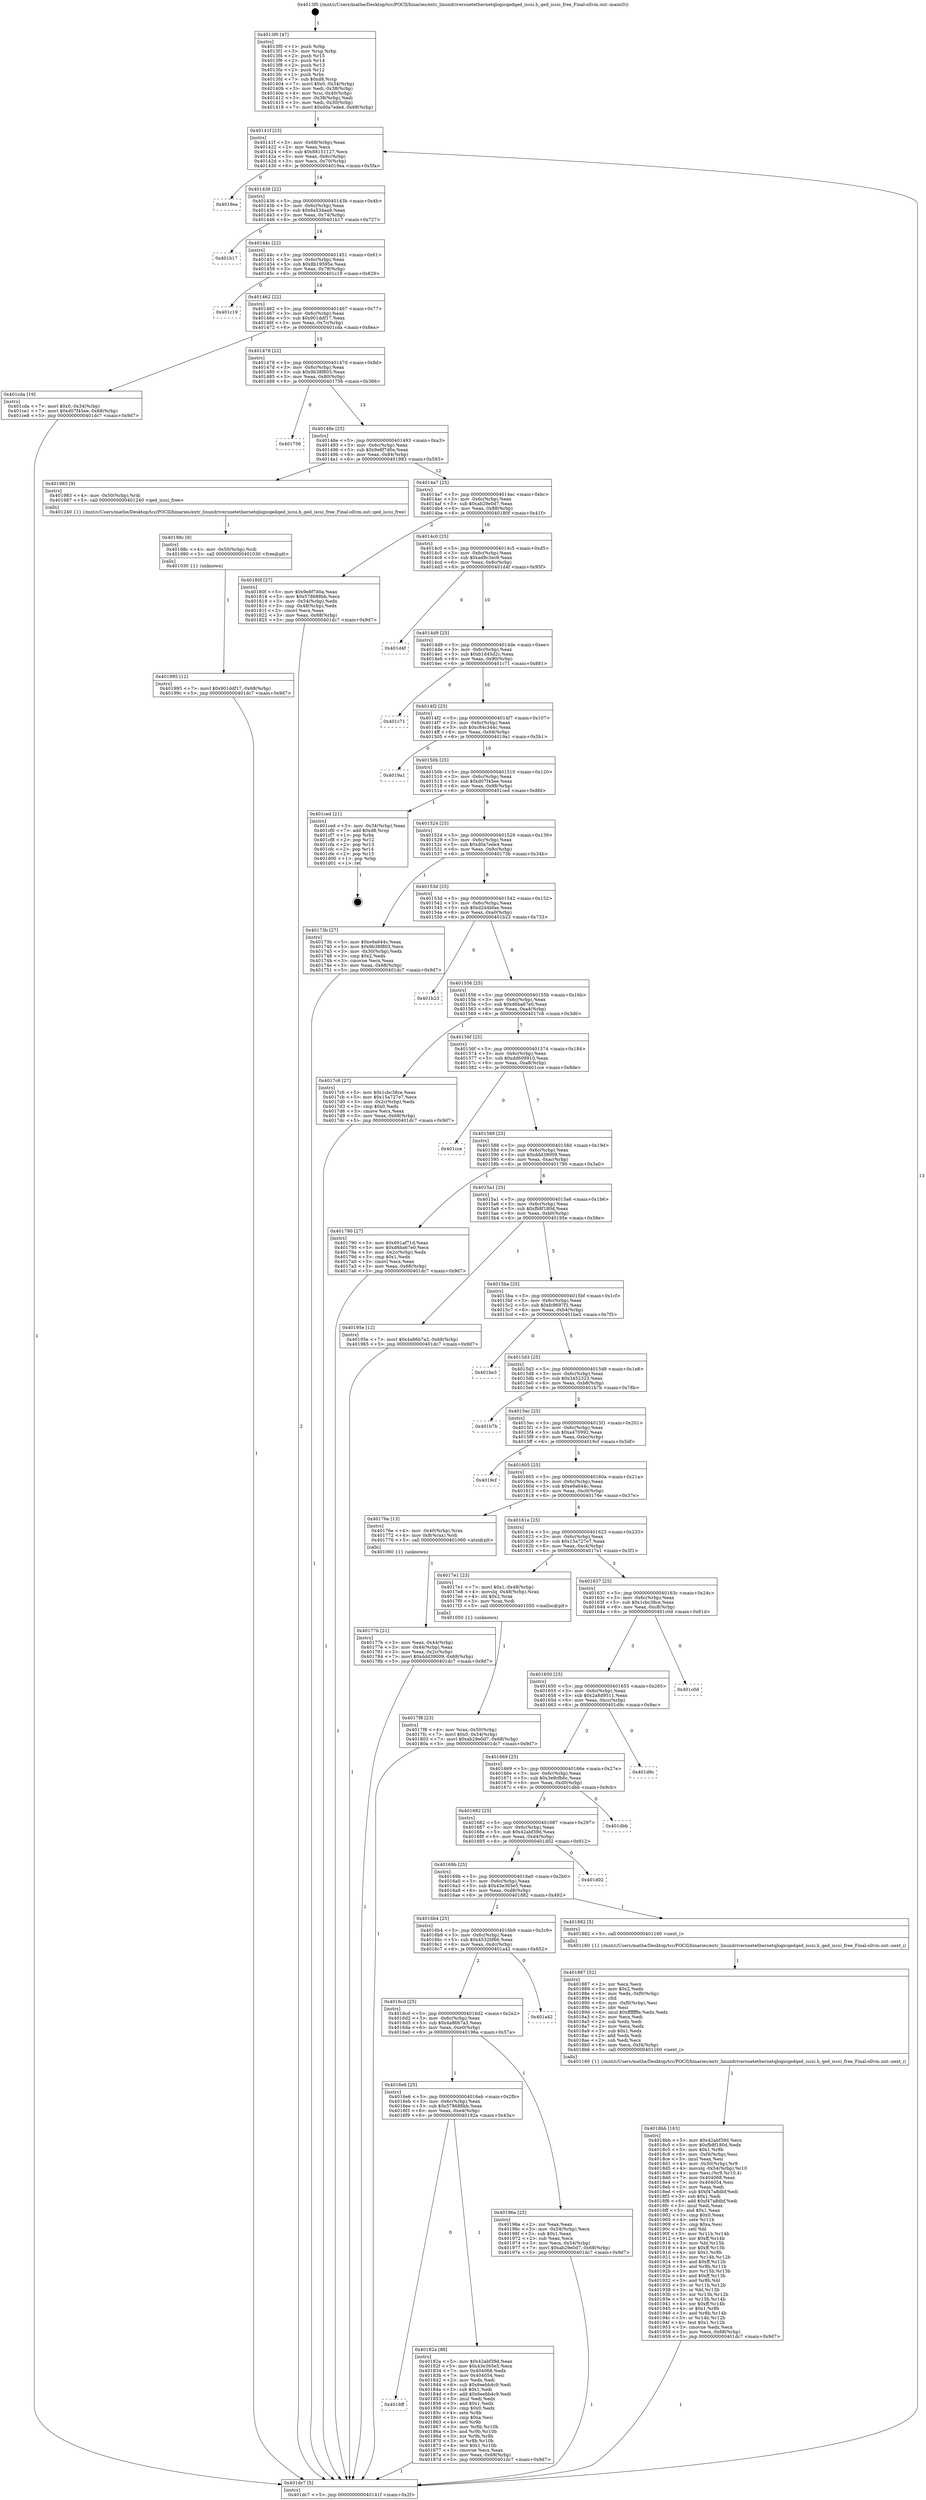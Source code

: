 digraph "0x4013f0" {
  label = "0x4013f0 (/mnt/c/Users/mathe/Desktop/tcc/POCII/binaries/extr_linuxdriversnetethernetqlogicqedqed_iscsi.h_qed_iscsi_free_Final-ollvm.out::main(0))"
  labelloc = "t"
  node[shape=record]

  Entry [label="",width=0.3,height=0.3,shape=circle,fillcolor=black,style=filled]
  "0x40141f" [label="{
     0x40141f [23]\l
     | [instrs]\l
     &nbsp;&nbsp;0x40141f \<+3\>: mov -0x68(%rbp),%eax\l
     &nbsp;&nbsp;0x401422 \<+2\>: mov %eax,%ecx\l
     &nbsp;&nbsp;0x401424 \<+6\>: sub $0x88151127,%ecx\l
     &nbsp;&nbsp;0x40142a \<+3\>: mov %eax,-0x6c(%rbp)\l
     &nbsp;&nbsp;0x40142d \<+3\>: mov %ecx,-0x70(%rbp)\l
     &nbsp;&nbsp;0x401430 \<+6\>: je 00000000004019ea \<main+0x5fa\>\l
  }"]
  "0x4019ea" [label="{
     0x4019ea\l
  }", style=dashed]
  "0x401436" [label="{
     0x401436 [22]\l
     | [instrs]\l
     &nbsp;&nbsp;0x401436 \<+5\>: jmp 000000000040143b \<main+0x4b\>\l
     &nbsp;&nbsp;0x40143b \<+3\>: mov -0x6c(%rbp),%eax\l
     &nbsp;&nbsp;0x40143e \<+5\>: sub $0x8a534aa9,%eax\l
     &nbsp;&nbsp;0x401443 \<+3\>: mov %eax,-0x74(%rbp)\l
     &nbsp;&nbsp;0x401446 \<+6\>: je 0000000000401b17 \<main+0x727\>\l
  }"]
  Exit [label="",width=0.3,height=0.3,shape=circle,fillcolor=black,style=filled,peripheries=2]
  "0x401b17" [label="{
     0x401b17\l
  }", style=dashed]
  "0x40144c" [label="{
     0x40144c [22]\l
     | [instrs]\l
     &nbsp;&nbsp;0x40144c \<+5\>: jmp 0000000000401451 \<main+0x61\>\l
     &nbsp;&nbsp;0x401451 \<+3\>: mov -0x6c(%rbp),%eax\l
     &nbsp;&nbsp;0x401454 \<+5\>: sub $0x8b19595e,%eax\l
     &nbsp;&nbsp;0x401459 \<+3\>: mov %eax,-0x78(%rbp)\l
     &nbsp;&nbsp;0x40145c \<+6\>: je 0000000000401c19 \<main+0x829\>\l
  }"]
  "0x401995" [label="{
     0x401995 [12]\l
     | [instrs]\l
     &nbsp;&nbsp;0x401995 \<+7\>: movl $0x901ddf17,-0x68(%rbp)\l
     &nbsp;&nbsp;0x40199c \<+5\>: jmp 0000000000401dc7 \<main+0x9d7\>\l
  }"]
  "0x401c19" [label="{
     0x401c19\l
  }", style=dashed]
  "0x401462" [label="{
     0x401462 [22]\l
     | [instrs]\l
     &nbsp;&nbsp;0x401462 \<+5\>: jmp 0000000000401467 \<main+0x77\>\l
     &nbsp;&nbsp;0x401467 \<+3\>: mov -0x6c(%rbp),%eax\l
     &nbsp;&nbsp;0x40146a \<+5\>: sub $0x901ddf17,%eax\l
     &nbsp;&nbsp;0x40146f \<+3\>: mov %eax,-0x7c(%rbp)\l
     &nbsp;&nbsp;0x401472 \<+6\>: je 0000000000401cda \<main+0x8ea\>\l
  }"]
  "0x40198c" [label="{
     0x40198c [9]\l
     | [instrs]\l
     &nbsp;&nbsp;0x40198c \<+4\>: mov -0x50(%rbp),%rdi\l
     &nbsp;&nbsp;0x401990 \<+5\>: call 0000000000401030 \<free@plt\>\l
     | [calls]\l
     &nbsp;&nbsp;0x401030 \{1\} (unknown)\l
  }"]
  "0x401cda" [label="{
     0x401cda [19]\l
     | [instrs]\l
     &nbsp;&nbsp;0x401cda \<+7\>: movl $0x0,-0x34(%rbp)\l
     &nbsp;&nbsp;0x401ce1 \<+7\>: movl $0xd07f45ee,-0x68(%rbp)\l
     &nbsp;&nbsp;0x401ce8 \<+5\>: jmp 0000000000401dc7 \<main+0x9d7\>\l
  }"]
  "0x401478" [label="{
     0x401478 [22]\l
     | [instrs]\l
     &nbsp;&nbsp;0x401478 \<+5\>: jmp 000000000040147d \<main+0x8d\>\l
     &nbsp;&nbsp;0x40147d \<+3\>: mov -0x6c(%rbp),%eax\l
     &nbsp;&nbsp;0x401480 \<+5\>: sub $0x9b38f803,%eax\l
     &nbsp;&nbsp;0x401485 \<+3\>: mov %eax,-0x80(%rbp)\l
     &nbsp;&nbsp;0x401488 \<+6\>: je 0000000000401756 \<main+0x366\>\l
  }"]
  "0x4018bb" [label="{
     0x4018bb [163]\l
     | [instrs]\l
     &nbsp;&nbsp;0x4018bb \<+5\>: mov $0x42abf39d,%ecx\l
     &nbsp;&nbsp;0x4018c0 \<+5\>: mov $0xfb8f180d,%edx\l
     &nbsp;&nbsp;0x4018c5 \<+3\>: mov $0x1,%r8b\l
     &nbsp;&nbsp;0x4018c8 \<+6\>: mov -0xf4(%rbp),%esi\l
     &nbsp;&nbsp;0x4018ce \<+3\>: imul %eax,%esi\l
     &nbsp;&nbsp;0x4018d1 \<+4\>: mov -0x50(%rbp),%r9\l
     &nbsp;&nbsp;0x4018d5 \<+4\>: movslq -0x54(%rbp),%r10\l
     &nbsp;&nbsp;0x4018d9 \<+4\>: mov %esi,(%r9,%r10,4)\l
     &nbsp;&nbsp;0x4018dd \<+7\>: mov 0x404068,%eax\l
     &nbsp;&nbsp;0x4018e4 \<+7\>: mov 0x404054,%esi\l
     &nbsp;&nbsp;0x4018eb \<+2\>: mov %eax,%edi\l
     &nbsp;&nbsp;0x4018ed \<+6\>: sub $0xf47a8dbf,%edi\l
     &nbsp;&nbsp;0x4018f3 \<+3\>: sub $0x1,%edi\l
     &nbsp;&nbsp;0x4018f6 \<+6\>: add $0xf47a8dbf,%edi\l
     &nbsp;&nbsp;0x4018fc \<+3\>: imul %edi,%eax\l
     &nbsp;&nbsp;0x4018ff \<+3\>: and $0x1,%eax\l
     &nbsp;&nbsp;0x401902 \<+3\>: cmp $0x0,%eax\l
     &nbsp;&nbsp;0x401905 \<+4\>: sete %r11b\l
     &nbsp;&nbsp;0x401909 \<+3\>: cmp $0xa,%esi\l
     &nbsp;&nbsp;0x40190c \<+3\>: setl %bl\l
     &nbsp;&nbsp;0x40190f \<+3\>: mov %r11b,%r14b\l
     &nbsp;&nbsp;0x401912 \<+4\>: xor $0xff,%r14b\l
     &nbsp;&nbsp;0x401916 \<+3\>: mov %bl,%r15b\l
     &nbsp;&nbsp;0x401919 \<+4\>: xor $0xff,%r15b\l
     &nbsp;&nbsp;0x40191d \<+4\>: xor $0x1,%r8b\l
     &nbsp;&nbsp;0x401921 \<+3\>: mov %r14b,%r12b\l
     &nbsp;&nbsp;0x401924 \<+4\>: and $0xff,%r12b\l
     &nbsp;&nbsp;0x401928 \<+3\>: and %r8b,%r11b\l
     &nbsp;&nbsp;0x40192b \<+3\>: mov %r15b,%r13b\l
     &nbsp;&nbsp;0x40192e \<+4\>: and $0xff,%r13b\l
     &nbsp;&nbsp;0x401932 \<+3\>: and %r8b,%bl\l
     &nbsp;&nbsp;0x401935 \<+3\>: or %r11b,%r12b\l
     &nbsp;&nbsp;0x401938 \<+3\>: or %bl,%r13b\l
     &nbsp;&nbsp;0x40193b \<+3\>: xor %r13b,%r12b\l
     &nbsp;&nbsp;0x40193e \<+3\>: or %r15b,%r14b\l
     &nbsp;&nbsp;0x401941 \<+4\>: xor $0xff,%r14b\l
     &nbsp;&nbsp;0x401945 \<+4\>: or $0x1,%r8b\l
     &nbsp;&nbsp;0x401949 \<+3\>: and %r8b,%r14b\l
     &nbsp;&nbsp;0x40194c \<+3\>: or %r14b,%r12b\l
     &nbsp;&nbsp;0x40194f \<+4\>: test $0x1,%r12b\l
     &nbsp;&nbsp;0x401953 \<+3\>: cmovne %edx,%ecx\l
     &nbsp;&nbsp;0x401956 \<+3\>: mov %ecx,-0x68(%rbp)\l
     &nbsp;&nbsp;0x401959 \<+5\>: jmp 0000000000401dc7 \<main+0x9d7\>\l
  }"]
  "0x401756" [label="{
     0x401756\l
  }", style=dashed]
  "0x40148e" [label="{
     0x40148e [25]\l
     | [instrs]\l
     &nbsp;&nbsp;0x40148e \<+5\>: jmp 0000000000401493 \<main+0xa3\>\l
     &nbsp;&nbsp;0x401493 \<+3\>: mov -0x6c(%rbp),%eax\l
     &nbsp;&nbsp;0x401496 \<+5\>: sub $0x9e8f7d0a,%eax\l
     &nbsp;&nbsp;0x40149b \<+6\>: mov %eax,-0x84(%rbp)\l
     &nbsp;&nbsp;0x4014a1 \<+6\>: je 0000000000401983 \<main+0x593\>\l
  }"]
  "0x401887" [label="{
     0x401887 [52]\l
     | [instrs]\l
     &nbsp;&nbsp;0x401887 \<+2\>: xor %ecx,%ecx\l
     &nbsp;&nbsp;0x401889 \<+5\>: mov $0x2,%edx\l
     &nbsp;&nbsp;0x40188e \<+6\>: mov %edx,-0xf0(%rbp)\l
     &nbsp;&nbsp;0x401894 \<+1\>: cltd\l
     &nbsp;&nbsp;0x401895 \<+6\>: mov -0xf0(%rbp),%esi\l
     &nbsp;&nbsp;0x40189b \<+2\>: idiv %esi\l
     &nbsp;&nbsp;0x40189d \<+6\>: imul $0xfffffffe,%edx,%edx\l
     &nbsp;&nbsp;0x4018a3 \<+2\>: mov %ecx,%edi\l
     &nbsp;&nbsp;0x4018a5 \<+2\>: sub %edx,%edi\l
     &nbsp;&nbsp;0x4018a7 \<+2\>: mov %ecx,%edx\l
     &nbsp;&nbsp;0x4018a9 \<+3\>: sub $0x1,%edx\l
     &nbsp;&nbsp;0x4018ac \<+2\>: add %edx,%edi\l
     &nbsp;&nbsp;0x4018ae \<+2\>: sub %edi,%ecx\l
     &nbsp;&nbsp;0x4018b0 \<+6\>: mov %ecx,-0xf4(%rbp)\l
     &nbsp;&nbsp;0x4018b6 \<+5\>: call 0000000000401160 \<next_i\>\l
     | [calls]\l
     &nbsp;&nbsp;0x401160 \{1\} (/mnt/c/Users/mathe/Desktop/tcc/POCII/binaries/extr_linuxdriversnetethernetqlogicqedqed_iscsi.h_qed_iscsi_free_Final-ollvm.out::next_i)\l
  }"]
  "0x401983" [label="{
     0x401983 [9]\l
     | [instrs]\l
     &nbsp;&nbsp;0x401983 \<+4\>: mov -0x50(%rbp),%rdi\l
     &nbsp;&nbsp;0x401987 \<+5\>: call 0000000000401240 \<qed_iscsi_free\>\l
     | [calls]\l
     &nbsp;&nbsp;0x401240 \{1\} (/mnt/c/Users/mathe/Desktop/tcc/POCII/binaries/extr_linuxdriversnetethernetqlogicqedqed_iscsi.h_qed_iscsi_free_Final-ollvm.out::qed_iscsi_free)\l
  }"]
  "0x4014a7" [label="{
     0x4014a7 [25]\l
     | [instrs]\l
     &nbsp;&nbsp;0x4014a7 \<+5\>: jmp 00000000004014ac \<main+0xbc\>\l
     &nbsp;&nbsp;0x4014ac \<+3\>: mov -0x6c(%rbp),%eax\l
     &nbsp;&nbsp;0x4014af \<+5\>: sub $0xab29e0d7,%eax\l
     &nbsp;&nbsp;0x4014b4 \<+6\>: mov %eax,-0x88(%rbp)\l
     &nbsp;&nbsp;0x4014ba \<+6\>: je 000000000040180f \<main+0x41f\>\l
  }"]
  "0x4016ff" [label="{
     0x4016ff\l
  }", style=dashed]
  "0x40180f" [label="{
     0x40180f [27]\l
     | [instrs]\l
     &nbsp;&nbsp;0x40180f \<+5\>: mov $0x9e8f7d0a,%eax\l
     &nbsp;&nbsp;0x401814 \<+5\>: mov $0x578688bb,%ecx\l
     &nbsp;&nbsp;0x401819 \<+3\>: mov -0x54(%rbp),%edx\l
     &nbsp;&nbsp;0x40181c \<+3\>: cmp -0x48(%rbp),%edx\l
     &nbsp;&nbsp;0x40181f \<+3\>: cmovl %ecx,%eax\l
     &nbsp;&nbsp;0x401822 \<+3\>: mov %eax,-0x68(%rbp)\l
     &nbsp;&nbsp;0x401825 \<+5\>: jmp 0000000000401dc7 \<main+0x9d7\>\l
  }"]
  "0x4014c0" [label="{
     0x4014c0 [25]\l
     | [instrs]\l
     &nbsp;&nbsp;0x4014c0 \<+5\>: jmp 00000000004014c5 \<main+0xd5\>\l
     &nbsp;&nbsp;0x4014c5 \<+3\>: mov -0x6c(%rbp),%eax\l
     &nbsp;&nbsp;0x4014c8 \<+5\>: sub $0xad9c3ec9,%eax\l
     &nbsp;&nbsp;0x4014cd \<+6\>: mov %eax,-0x8c(%rbp)\l
     &nbsp;&nbsp;0x4014d3 \<+6\>: je 0000000000401d4f \<main+0x95f\>\l
  }"]
  "0x40182a" [label="{
     0x40182a [88]\l
     | [instrs]\l
     &nbsp;&nbsp;0x40182a \<+5\>: mov $0x42abf39d,%eax\l
     &nbsp;&nbsp;0x40182f \<+5\>: mov $0x43e365e5,%ecx\l
     &nbsp;&nbsp;0x401834 \<+7\>: mov 0x404068,%edx\l
     &nbsp;&nbsp;0x40183b \<+7\>: mov 0x404054,%esi\l
     &nbsp;&nbsp;0x401842 \<+2\>: mov %edx,%edi\l
     &nbsp;&nbsp;0x401844 \<+6\>: sub $0x6eebb4c9,%edi\l
     &nbsp;&nbsp;0x40184a \<+3\>: sub $0x1,%edi\l
     &nbsp;&nbsp;0x40184d \<+6\>: add $0x6eebb4c9,%edi\l
     &nbsp;&nbsp;0x401853 \<+3\>: imul %edi,%edx\l
     &nbsp;&nbsp;0x401856 \<+3\>: and $0x1,%edx\l
     &nbsp;&nbsp;0x401859 \<+3\>: cmp $0x0,%edx\l
     &nbsp;&nbsp;0x40185c \<+4\>: sete %r8b\l
     &nbsp;&nbsp;0x401860 \<+3\>: cmp $0xa,%esi\l
     &nbsp;&nbsp;0x401863 \<+4\>: setl %r9b\l
     &nbsp;&nbsp;0x401867 \<+3\>: mov %r8b,%r10b\l
     &nbsp;&nbsp;0x40186a \<+3\>: and %r9b,%r10b\l
     &nbsp;&nbsp;0x40186d \<+3\>: xor %r9b,%r8b\l
     &nbsp;&nbsp;0x401870 \<+3\>: or %r8b,%r10b\l
     &nbsp;&nbsp;0x401873 \<+4\>: test $0x1,%r10b\l
     &nbsp;&nbsp;0x401877 \<+3\>: cmovne %ecx,%eax\l
     &nbsp;&nbsp;0x40187a \<+3\>: mov %eax,-0x68(%rbp)\l
     &nbsp;&nbsp;0x40187d \<+5\>: jmp 0000000000401dc7 \<main+0x9d7\>\l
  }"]
  "0x401d4f" [label="{
     0x401d4f\l
  }", style=dashed]
  "0x4014d9" [label="{
     0x4014d9 [25]\l
     | [instrs]\l
     &nbsp;&nbsp;0x4014d9 \<+5\>: jmp 00000000004014de \<main+0xee\>\l
     &nbsp;&nbsp;0x4014de \<+3\>: mov -0x6c(%rbp),%eax\l
     &nbsp;&nbsp;0x4014e1 \<+5\>: sub $0xb1d45d2c,%eax\l
     &nbsp;&nbsp;0x4014e6 \<+6\>: mov %eax,-0x90(%rbp)\l
     &nbsp;&nbsp;0x4014ec \<+6\>: je 0000000000401c71 \<main+0x881\>\l
  }"]
  "0x4016e6" [label="{
     0x4016e6 [25]\l
     | [instrs]\l
     &nbsp;&nbsp;0x4016e6 \<+5\>: jmp 00000000004016eb \<main+0x2fb\>\l
     &nbsp;&nbsp;0x4016eb \<+3\>: mov -0x6c(%rbp),%eax\l
     &nbsp;&nbsp;0x4016ee \<+5\>: sub $0x578688bb,%eax\l
     &nbsp;&nbsp;0x4016f3 \<+6\>: mov %eax,-0xe4(%rbp)\l
     &nbsp;&nbsp;0x4016f9 \<+6\>: je 000000000040182a \<main+0x43a\>\l
  }"]
  "0x401c71" [label="{
     0x401c71\l
  }", style=dashed]
  "0x4014f2" [label="{
     0x4014f2 [25]\l
     | [instrs]\l
     &nbsp;&nbsp;0x4014f2 \<+5\>: jmp 00000000004014f7 \<main+0x107\>\l
     &nbsp;&nbsp;0x4014f7 \<+3\>: mov -0x6c(%rbp),%eax\l
     &nbsp;&nbsp;0x4014fa \<+5\>: sub $0xc84c344c,%eax\l
     &nbsp;&nbsp;0x4014ff \<+6\>: mov %eax,-0x94(%rbp)\l
     &nbsp;&nbsp;0x401505 \<+6\>: je 00000000004019a1 \<main+0x5b1\>\l
  }"]
  "0x40196a" [label="{
     0x40196a [25]\l
     | [instrs]\l
     &nbsp;&nbsp;0x40196a \<+2\>: xor %eax,%eax\l
     &nbsp;&nbsp;0x40196c \<+3\>: mov -0x54(%rbp),%ecx\l
     &nbsp;&nbsp;0x40196f \<+3\>: sub $0x1,%eax\l
     &nbsp;&nbsp;0x401972 \<+2\>: sub %eax,%ecx\l
     &nbsp;&nbsp;0x401974 \<+3\>: mov %ecx,-0x54(%rbp)\l
     &nbsp;&nbsp;0x401977 \<+7\>: movl $0xab29e0d7,-0x68(%rbp)\l
     &nbsp;&nbsp;0x40197e \<+5\>: jmp 0000000000401dc7 \<main+0x9d7\>\l
  }"]
  "0x4019a1" [label="{
     0x4019a1\l
  }", style=dashed]
  "0x40150b" [label="{
     0x40150b [25]\l
     | [instrs]\l
     &nbsp;&nbsp;0x40150b \<+5\>: jmp 0000000000401510 \<main+0x120\>\l
     &nbsp;&nbsp;0x401510 \<+3\>: mov -0x6c(%rbp),%eax\l
     &nbsp;&nbsp;0x401513 \<+5\>: sub $0xd07f45ee,%eax\l
     &nbsp;&nbsp;0x401518 \<+6\>: mov %eax,-0x98(%rbp)\l
     &nbsp;&nbsp;0x40151e \<+6\>: je 0000000000401ced \<main+0x8fd\>\l
  }"]
  "0x4016cd" [label="{
     0x4016cd [25]\l
     | [instrs]\l
     &nbsp;&nbsp;0x4016cd \<+5\>: jmp 00000000004016d2 \<main+0x2e2\>\l
     &nbsp;&nbsp;0x4016d2 \<+3\>: mov -0x6c(%rbp),%eax\l
     &nbsp;&nbsp;0x4016d5 \<+5\>: sub $0x4a86b7a3,%eax\l
     &nbsp;&nbsp;0x4016da \<+6\>: mov %eax,-0xe0(%rbp)\l
     &nbsp;&nbsp;0x4016e0 \<+6\>: je 000000000040196a \<main+0x57a\>\l
  }"]
  "0x401ced" [label="{
     0x401ced [21]\l
     | [instrs]\l
     &nbsp;&nbsp;0x401ced \<+3\>: mov -0x34(%rbp),%eax\l
     &nbsp;&nbsp;0x401cf0 \<+7\>: add $0xd8,%rsp\l
     &nbsp;&nbsp;0x401cf7 \<+1\>: pop %rbx\l
     &nbsp;&nbsp;0x401cf8 \<+2\>: pop %r12\l
     &nbsp;&nbsp;0x401cfa \<+2\>: pop %r13\l
     &nbsp;&nbsp;0x401cfc \<+2\>: pop %r14\l
     &nbsp;&nbsp;0x401cfe \<+2\>: pop %r15\l
     &nbsp;&nbsp;0x401d00 \<+1\>: pop %rbp\l
     &nbsp;&nbsp;0x401d01 \<+1\>: ret\l
  }"]
  "0x401524" [label="{
     0x401524 [25]\l
     | [instrs]\l
     &nbsp;&nbsp;0x401524 \<+5\>: jmp 0000000000401529 \<main+0x139\>\l
     &nbsp;&nbsp;0x401529 \<+3\>: mov -0x6c(%rbp),%eax\l
     &nbsp;&nbsp;0x40152c \<+5\>: sub $0xd0a7ede4,%eax\l
     &nbsp;&nbsp;0x401531 \<+6\>: mov %eax,-0x9c(%rbp)\l
     &nbsp;&nbsp;0x401537 \<+6\>: je 000000000040173b \<main+0x34b\>\l
  }"]
  "0x401a42" [label="{
     0x401a42\l
  }", style=dashed]
  "0x40173b" [label="{
     0x40173b [27]\l
     | [instrs]\l
     &nbsp;&nbsp;0x40173b \<+5\>: mov $0xe9a644c,%eax\l
     &nbsp;&nbsp;0x401740 \<+5\>: mov $0x9b38f803,%ecx\l
     &nbsp;&nbsp;0x401745 \<+3\>: mov -0x30(%rbp),%edx\l
     &nbsp;&nbsp;0x401748 \<+3\>: cmp $0x2,%edx\l
     &nbsp;&nbsp;0x40174b \<+3\>: cmovne %ecx,%eax\l
     &nbsp;&nbsp;0x40174e \<+3\>: mov %eax,-0x68(%rbp)\l
     &nbsp;&nbsp;0x401751 \<+5\>: jmp 0000000000401dc7 \<main+0x9d7\>\l
  }"]
  "0x40153d" [label="{
     0x40153d [25]\l
     | [instrs]\l
     &nbsp;&nbsp;0x40153d \<+5\>: jmp 0000000000401542 \<main+0x152\>\l
     &nbsp;&nbsp;0x401542 \<+3\>: mov -0x6c(%rbp),%eax\l
     &nbsp;&nbsp;0x401545 \<+5\>: sub $0xd2d4bfae,%eax\l
     &nbsp;&nbsp;0x40154a \<+6\>: mov %eax,-0xa0(%rbp)\l
     &nbsp;&nbsp;0x401550 \<+6\>: je 0000000000401b23 \<main+0x733\>\l
  }"]
  "0x401dc7" [label="{
     0x401dc7 [5]\l
     | [instrs]\l
     &nbsp;&nbsp;0x401dc7 \<+5\>: jmp 000000000040141f \<main+0x2f\>\l
  }"]
  "0x4013f0" [label="{
     0x4013f0 [47]\l
     | [instrs]\l
     &nbsp;&nbsp;0x4013f0 \<+1\>: push %rbp\l
     &nbsp;&nbsp;0x4013f1 \<+3\>: mov %rsp,%rbp\l
     &nbsp;&nbsp;0x4013f4 \<+2\>: push %r15\l
     &nbsp;&nbsp;0x4013f6 \<+2\>: push %r14\l
     &nbsp;&nbsp;0x4013f8 \<+2\>: push %r13\l
     &nbsp;&nbsp;0x4013fa \<+2\>: push %r12\l
     &nbsp;&nbsp;0x4013fc \<+1\>: push %rbx\l
     &nbsp;&nbsp;0x4013fd \<+7\>: sub $0xd8,%rsp\l
     &nbsp;&nbsp;0x401404 \<+7\>: movl $0x0,-0x34(%rbp)\l
     &nbsp;&nbsp;0x40140b \<+3\>: mov %edi,-0x38(%rbp)\l
     &nbsp;&nbsp;0x40140e \<+4\>: mov %rsi,-0x40(%rbp)\l
     &nbsp;&nbsp;0x401412 \<+3\>: mov -0x38(%rbp),%edi\l
     &nbsp;&nbsp;0x401415 \<+3\>: mov %edi,-0x30(%rbp)\l
     &nbsp;&nbsp;0x401418 \<+7\>: movl $0xd0a7ede4,-0x68(%rbp)\l
  }"]
  "0x4016b4" [label="{
     0x4016b4 [25]\l
     | [instrs]\l
     &nbsp;&nbsp;0x4016b4 \<+5\>: jmp 00000000004016b9 \<main+0x2c9\>\l
     &nbsp;&nbsp;0x4016b9 \<+3\>: mov -0x6c(%rbp),%eax\l
     &nbsp;&nbsp;0x4016bc \<+5\>: sub $0x4532bf66,%eax\l
     &nbsp;&nbsp;0x4016c1 \<+6\>: mov %eax,-0xdc(%rbp)\l
     &nbsp;&nbsp;0x4016c7 \<+6\>: je 0000000000401a42 \<main+0x652\>\l
  }"]
  "0x401b23" [label="{
     0x401b23\l
  }", style=dashed]
  "0x401556" [label="{
     0x401556 [25]\l
     | [instrs]\l
     &nbsp;&nbsp;0x401556 \<+5\>: jmp 000000000040155b \<main+0x16b\>\l
     &nbsp;&nbsp;0x40155b \<+3\>: mov -0x6c(%rbp),%eax\l
     &nbsp;&nbsp;0x40155e \<+5\>: sub $0xd6ba67e0,%eax\l
     &nbsp;&nbsp;0x401563 \<+6\>: mov %eax,-0xa4(%rbp)\l
     &nbsp;&nbsp;0x401569 \<+6\>: je 00000000004017c6 \<main+0x3d6\>\l
  }"]
  "0x401882" [label="{
     0x401882 [5]\l
     | [instrs]\l
     &nbsp;&nbsp;0x401882 \<+5\>: call 0000000000401160 \<next_i\>\l
     | [calls]\l
     &nbsp;&nbsp;0x401160 \{1\} (/mnt/c/Users/mathe/Desktop/tcc/POCII/binaries/extr_linuxdriversnetethernetqlogicqedqed_iscsi.h_qed_iscsi_free_Final-ollvm.out::next_i)\l
  }"]
  "0x4017c6" [label="{
     0x4017c6 [27]\l
     | [instrs]\l
     &nbsp;&nbsp;0x4017c6 \<+5\>: mov $0x1cbc38ce,%eax\l
     &nbsp;&nbsp;0x4017cb \<+5\>: mov $0x15a727e7,%ecx\l
     &nbsp;&nbsp;0x4017d0 \<+3\>: mov -0x2c(%rbp),%edx\l
     &nbsp;&nbsp;0x4017d3 \<+3\>: cmp $0x0,%edx\l
     &nbsp;&nbsp;0x4017d6 \<+3\>: cmove %ecx,%eax\l
     &nbsp;&nbsp;0x4017d9 \<+3\>: mov %eax,-0x68(%rbp)\l
     &nbsp;&nbsp;0x4017dc \<+5\>: jmp 0000000000401dc7 \<main+0x9d7\>\l
  }"]
  "0x40156f" [label="{
     0x40156f [25]\l
     | [instrs]\l
     &nbsp;&nbsp;0x40156f \<+5\>: jmp 0000000000401574 \<main+0x184\>\l
     &nbsp;&nbsp;0x401574 \<+3\>: mov -0x6c(%rbp),%eax\l
     &nbsp;&nbsp;0x401577 \<+5\>: sub $0xdd609910,%eax\l
     &nbsp;&nbsp;0x40157c \<+6\>: mov %eax,-0xa8(%rbp)\l
     &nbsp;&nbsp;0x401582 \<+6\>: je 0000000000401cce \<main+0x8de\>\l
  }"]
  "0x40169b" [label="{
     0x40169b [25]\l
     | [instrs]\l
     &nbsp;&nbsp;0x40169b \<+5\>: jmp 00000000004016a0 \<main+0x2b0\>\l
     &nbsp;&nbsp;0x4016a0 \<+3\>: mov -0x6c(%rbp),%eax\l
     &nbsp;&nbsp;0x4016a3 \<+5\>: sub $0x43e365e5,%eax\l
     &nbsp;&nbsp;0x4016a8 \<+6\>: mov %eax,-0xd8(%rbp)\l
     &nbsp;&nbsp;0x4016ae \<+6\>: je 0000000000401882 \<main+0x492\>\l
  }"]
  "0x401cce" [label="{
     0x401cce\l
  }", style=dashed]
  "0x401588" [label="{
     0x401588 [25]\l
     | [instrs]\l
     &nbsp;&nbsp;0x401588 \<+5\>: jmp 000000000040158d \<main+0x19d\>\l
     &nbsp;&nbsp;0x40158d \<+3\>: mov -0x6c(%rbp),%eax\l
     &nbsp;&nbsp;0x401590 \<+5\>: sub $0xddd39009,%eax\l
     &nbsp;&nbsp;0x401595 \<+6\>: mov %eax,-0xac(%rbp)\l
     &nbsp;&nbsp;0x40159b \<+6\>: je 0000000000401790 \<main+0x3a0\>\l
  }"]
  "0x401d02" [label="{
     0x401d02\l
  }", style=dashed]
  "0x401790" [label="{
     0x401790 [27]\l
     | [instrs]\l
     &nbsp;&nbsp;0x401790 \<+5\>: mov $0x691af71d,%eax\l
     &nbsp;&nbsp;0x401795 \<+5\>: mov $0xd6ba67e0,%ecx\l
     &nbsp;&nbsp;0x40179a \<+3\>: mov -0x2c(%rbp),%edx\l
     &nbsp;&nbsp;0x40179d \<+3\>: cmp $0x1,%edx\l
     &nbsp;&nbsp;0x4017a0 \<+3\>: cmovl %ecx,%eax\l
     &nbsp;&nbsp;0x4017a3 \<+3\>: mov %eax,-0x68(%rbp)\l
     &nbsp;&nbsp;0x4017a6 \<+5\>: jmp 0000000000401dc7 \<main+0x9d7\>\l
  }"]
  "0x4015a1" [label="{
     0x4015a1 [25]\l
     | [instrs]\l
     &nbsp;&nbsp;0x4015a1 \<+5\>: jmp 00000000004015a6 \<main+0x1b6\>\l
     &nbsp;&nbsp;0x4015a6 \<+3\>: mov -0x6c(%rbp),%eax\l
     &nbsp;&nbsp;0x4015a9 \<+5\>: sub $0xfb8f180d,%eax\l
     &nbsp;&nbsp;0x4015ae \<+6\>: mov %eax,-0xb0(%rbp)\l
     &nbsp;&nbsp;0x4015b4 \<+6\>: je 000000000040195e \<main+0x56e\>\l
  }"]
  "0x401682" [label="{
     0x401682 [25]\l
     | [instrs]\l
     &nbsp;&nbsp;0x401682 \<+5\>: jmp 0000000000401687 \<main+0x297\>\l
     &nbsp;&nbsp;0x401687 \<+3\>: mov -0x6c(%rbp),%eax\l
     &nbsp;&nbsp;0x40168a \<+5\>: sub $0x42abf39d,%eax\l
     &nbsp;&nbsp;0x40168f \<+6\>: mov %eax,-0xd4(%rbp)\l
     &nbsp;&nbsp;0x401695 \<+6\>: je 0000000000401d02 \<main+0x912\>\l
  }"]
  "0x40195e" [label="{
     0x40195e [12]\l
     | [instrs]\l
     &nbsp;&nbsp;0x40195e \<+7\>: movl $0x4a86b7a3,-0x68(%rbp)\l
     &nbsp;&nbsp;0x401965 \<+5\>: jmp 0000000000401dc7 \<main+0x9d7\>\l
  }"]
  "0x4015ba" [label="{
     0x4015ba [25]\l
     | [instrs]\l
     &nbsp;&nbsp;0x4015ba \<+5\>: jmp 00000000004015bf \<main+0x1cf\>\l
     &nbsp;&nbsp;0x4015bf \<+3\>: mov -0x6c(%rbp),%eax\l
     &nbsp;&nbsp;0x4015c2 \<+5\>: sub $0xfc9697f3,%eax\l
     &nbsp;&nbsp;0x4015c7 \<+6\>: mov %eax,-0xb4(%rbp)\l
     &nbsp;&nbsp;0x4015cd \<+6\>: je 0000000000401be3 \<main+0x7f3\>\l
  }"]
  "0x401dbb" [label="{
     0x401dbb\l
  }", style=dashed]
  "0x401be3" [label="{
     0x401be3\l
  }", style=dashed]
  "0x4015d3" [label="{
     0x4015d3 [25]\l
     | [instrs]\l
     &nbsp;&nbsp;0x4015d3 \<+5\>: jmp 00000000004015d8 \<main+0x1e8\>\l
     &nbsp;&nbsp;0x4015d8 \<+3\>: mov -0x6c(%rbp),%eax\l
     &nbsp;&nbsp;0x4015db \<+5\>: sub $0x3452323,%eax\l
     &nbsp;&nbsp;0x4015e0 \<+6\>: mov %eax,-0xb8(%rbp)\l
     &nbsp;&nbsp;0x4015e6 \<+6\>: je 0000000000401b7b \<main+0x78b\>\l
  }"]
  "0x401669" [label="{
     0x401669 [25]\l
     | [instrs]\l
     &nbsp;&nbsp;0x401669 \<+5\>: jmp 000000000040166e \<main+0x27e\>\l
     &nbsp;&nbsp;0x40166e \<+3\>: mov -0x6c(%rbp),%eax\l
     &nbsp;&nbsp;0x401671 \<+5\>: sub $0x3e9cfb6c,%eax\l
     &nbsp;&nbsp;0x401676 \<+6\>: mov %eax,-0xd0(%rbp)\l
     &nbsp;&nbsp;0x40167c \<+6\>: je 0000000000401dbb \<main+0x9cb\>\l
  }"]
  "0x401b7b" [label="{
     0x401b7b\l
  }", style=dashed]
  "0x4015ec" [label="{
     0x4015ec [25]\l
     | [instrs]\l
     &nbsp;&nbsp;0x4015ec \<+5\>: jmp 00000000004015f1 \<main+0x201\>\l
     &nbsp;&nbsp;0x4015f1 \<+3\>: mov -0x6c(%rbp),%eax\l
     &nbsp;&nbsp;0x4015f4 \<+5\>: sub $0xa470992,%eax\l
     &nbsp;&nbsp;0x4015f9 \<+6\>: mov %eax,-0xbc(%rbp)\l
     &nbsp;&nbsp;0x4015ff \<+6\>: je 00000000004019cf \<main+0x5df\>\l
  }"]
  "0x401d9c" [label="{
     0x401d9c\l
  }", style=dashed]
  "0x4019cf" [label="{
     0x4019cf\l
  }", style=dashed]
  "0x401605" [label="{
     0x401605 [25]\l
     | [instrs]\l
     &nbsp;&nbsp;0x401605 \<+5\>: jmp 000000000040160a \<main+0x21a\>\l
     &nbsp;&nbsp;0x40160a \<+3\>: mov -0x6c(%rbp),%eax\l
     &nbsp;&nbsp;0x40160d \<+5\>: sub $0xe9a644c,%eax\l
     &nbsp;&nbsp;0x401612 \<+6\>: mov %eax,-0xc0(%rbp)\l
     &nbsp;&nbsp;0x401618 \<+6\>: je 000000000040176e \<main+0x37e\>\l
  }"]
  "0x401650" [label="{
     0x401650 [25]\l
     | [instrs]\l
     &nbsp;&nbsp;0x401650 \<+5\>: jmp 0000000000401655 \<main+0x265\>\l
     &nbsp;&nbsp;0x401655 \<+3\>: mov -0x6c(%rbp),%eax\l
     &nbsp;&nbsp;0x401658 \<+5\>: sub $0x2a8d9511,%eax\l
     &nbsp;&nbsp;0x40165d \<+6\>: mov %eax,-0xcc(%rbp)\l
     &nbsp;&nbsp;0x401663 \<+6\>: je 0000000000401d9c \<main+0x9ac\>\l
  }"]
  "0x40176e" [label="{
     0x40176e [13]\l
     | [instrs]\l
     &nbsp;&nbsp;0x40176e \<+4\>: mov -0x40(%rbp),%rax\l
     &nbsp;&nbsp;0x401772 \<+4\>: mov 0x8(%rax),%rdi\l
     &nbsp;&nbsp;0x401776 \<+5\>: call 0000000000401060 \<atoi@plt\>\l
     | [calls]\l
     &nbsp;&nbsp;0x401060 \{1\} (unknown)\l
  }"]
  "0x40161e" [label="{
     0x40161e [25]\l
     | [instrs]\l
     &nbsp;&nbsp;0x40161e \<+5\>: jmp 0000000000401623 \<main+0x233\>\l
     &nbsp;&nbsp;0x401623 \<+3\>: mov -0x6c(%rbp),%eax\l
     &nbsp;&nbsp;0x401626 \<+5\>: sub $0x15a727e7,%eax\l
     &nbsp;&nbsp;0x40162b \<+6\>: mov %eax,-0xc4(%rbp)\l
     &nbsp;&nbsp;0x401631 \<+6\>: je 00000000004017e1 \<main+0x3f1\>\l
  }"]
  "0x40177b" [label="{
     0x40177b [21]\l
     | [instrs]\l
     &nbsp;&nbsp;0x40177b \<+3\>: mov %eax,-0x44(%rbp)\l
     &nbsp;&nbsp;0x40177e \<+3\>: mov -0x44(%rbp),%eax\l
     &nbsp;&nbsp;0x401781 \<+3\>: mov %eax,-0x2c(%rbp)\l
     &nbsp;&nbsp;0x401784 \<+7\>: movl $0xddd39009,-0x68(%rbp)\l
     &nbsp;&nbsp;0x40178b \<+5\>: jmp 0000000000401dc7 \<main+0x9d7\>\l
  }"]
  "0x401c0d" [label="{
     0x401c0d\l
  }", style=dashed]
  "0x4017e1" [label="{
     0x4017e1 [23]\l
     | [instrs]\l
     &nbsp;&nbsp;0x4017e1 \<+7\>: movl $0x1,-0x48(%rbp)\l
     &nbsp;&nbsp;0x4017e8 \<+4\>: movslq -0x48(%rbp),%rax\l
     &nbsp;&nbsp;0x4017ec \<+4\>: shl $0x2,%rax\l
     &nbsp;&nbsp;0x4017f0 \<+3\>: mov %rax,%rdi\l
     &nbsp;&nbsp;0x4017f3 \<+5\>: call 0000000000401050 \<malloc@plt\>\l
     | [calls]\l
     &nbsp;&nbsp;0x401050 \{1\} (unknown)\l
  }"]
  "0x401637" [label="{
     0x401637 [25]\l
     | [instrs]\l
     &nbsp;&nbsp;0x401637 \<+5\>: jmp 000000000040163c \<main+0x24c\>\l
     &nbsp;&nbsp;0x40163c \<+3\>: mov -0x6c(%rbp),%eax\l
     &nbsp;&nbsp;0x40163f \<+5\>: sub $0x1cbc38ce,%eax\l
     &nbsp;&nbsp;0x401644 \<+6\>: mov %eax,-0xc8(%rbp)\l
     &nbsp;&nbsp;0x40164a \<+6\>: je 0000000000401c0d \<main+0x81d\>\l
  }"]
  "0x4017f8" [label="{
     0x4017f8 [23]\l
     | [instrs]\l
     &nbsp;&nbsp;0x4017f8 \<+4\>: mov %rax,-0x50(%rbp)\l
     &nbsp;&nbsp;0x4017fc \<+7\>: movl $0x0,-0x54(%rbp)\l
     &nbsp;&nbsp;0x401803 \<+7\>: movl $0xab29e0d7,-0x68(%rbp)\l
     &nbsp;&nbsp;0x40180a \<+5\>: jmp 0000000000401dc7 \<main+0x9d7\>\l
  }"]
  Entry -> "0x4013f0" [label=" 1"]
  "0x40141f" -> "0x4019ea" [label=" 0"]
  "0x40141f" -> "0x401436" [label=" 14"]
  "0x401ced" -> Exit [label=" 1"]
  "0x401436" -> "0x401b17" [label=" 0"]
  "0x401436" -> "0x40144c" [label=" 14"]
  "0x401cda" -> "0x401dc7" [label=" 1"]
  "0x40144c" -> "0x401c19" [label=" 0"]
  "0x40144c" -> "0x401462" [label=" 14"]
  "0x401995" -> "0x401dc7" [label=" 1"]
  "0x401462" -> "0x401cda" [label=" 1"]
  "0x401462" -> "0x401478" [label=" 13"]
  "0x40198c" -> "0x401995" [label=" 1"]
  "0x401478" -> "0x401756" [label=" 0"]
  "0x401478" -> "0x40148e" [label=" 13"]
  "0x401983" -> "0x40198c" [label=" 1"]
  "0x40148e" -> "0x401983" [label=" 1"]
  "0x40148e" -> "0x4014a7" [label=" 12"]
  "0x40196a" -> "0x401dc7" [label=" 1"]
  "0x4014a7" -> "0x40180f" [label=" 2"]
  "0x4014a7" -> "0x4014c0" [label=" 10"]
  "0x40195e" -> "0x401dc7" [label=" 1"]
  "0x4014c0" -> "0x401d4f" [label=" 0"]
  "0x4014c0" -> "0x4014d9" [label=" 10"]
  "0x4018bb" -> "0x401dc7" [label=" 1"]
  "0x4014d9" -> "0x401c71" [label=" 0"]
  "0x4014d9" -> "0x4014f2" [label=" 10"]
  "0x401882" -> "0x401887" [label=" 1"]
  "0x4014f2" -> "0x4019a1" [label=" 0"]
  "0x4014f2" -> "0x40150b" [label=" 10"]
  "0x40182a" -> "0x401dc7" [label=" 1"]
  "0x40150b" -> "0x401ced" [label=" 1"]
  "0x40150b" -> "0x401524" [label=" 9"]
  "0x4016e6" -> "0x40182a" [label=" 1"]
  "0x401524" -> "0x40173b" [label=" 1"]
  "0x401524" -> "0x40153d" [label=" 8"]
  "0x40173b" -> "0x401dc7" [label=" 1"]
  "0x4013f0" -> "0x40141f" [label=" 1"]
  "0x401dc7" -> "0x40141f" [label=" 13"]
  "0x401887" -> "0x4018bb" [label=" 1"]
  "0x40153d" -> "0x401b23" [label=" 0"]
  "0x40153d" -> "0x401556" [label=" 8"]
  "0x4016cd" -> "0x40196a" [label=" 1"]
  "0x401556" -> "0x4017c6" [label=" 1"]
  "0x401556" -> "0x40156f" [label=" 7"]
  "0x4016e6" -> "0x4016ff" [label=" 0"]
  "0x40156f" -> "0x401cce" [label=" 0"]
  "0x40156f" -> "0x401588" [label=" 7"]
  "0x4016b4" -> "0x401a42" [label=" 0"]
  "0x401588" -> "0x401790" [label=" 1"]
  "0x401588" -> "0x4015a1" [label=" 6"]
  "0x4016cd" -> "0x4016e6" [label=" 1"]
  "0x4015a1" -> "0x40195e" [label=" 1"]
  "0x4015a1" -> "0x4015ba" [label=" 5"]
  "0x40169b" -> "0x401882" [label=" 1"]
  "0x4015ba" -> "0x401be3" [label=" 0"]
  "0x4015ba" -> "0x4015d3" [label=" 5"]
  "0x4016b4" -> "0x4016cd" [label=" 2"]
  "0x4015d3" -> "0x401b7b" [label=" 0"]
  "0x4015d3" -> "0x4015ec" [label=" 5"]
  "0x401682" -> "0x401d02" [label=" 0"]
  "0x4015ec" -> "0x4019cf" [label=" 0"]
  "0x4015ec" -> "0x401605" [label=" 5"]
  "0x40169b" -> "0x4016b4" [label=" 2"]
  "0x401605" -> "0x40176e" [label=" 1"]
  "0x401605" -> "0x40161e" [label=" 4"]
  "0x40176e" -> "0x40177b" [label=" 1"]
  "0x40177b" -> "0x401dc7" [label=" 1"]
  "0x401790" -> "0x401dc7" [label=" 1"]
  "0x4017c6" -> "0x401dc7" [label=" 1"]
  "0x401669" -> "0x401dbb" [label=" 0"]
  "0x40161e" -> "0x4017e1" [label=" 1"]
  "0x40161e" -> "0x401637" [label=" 3"]
  "0x4017e1" -> "0x4017f8" [label=" 1"]
  "0x4017f8" -> "0x401dc7" [label=" 1"]
  "0x40180f" -> "0x401dc7" [label=" 2"]
  "0x401682" -> "0x40169b" [label=" 3"]
  "0x401637" -> "0x401c0d" [label=" 0"]
  "0x401637" -> "0x401650" [label=" 3"]
  "0x401669" -> "0x401682" [label=" 3"]
  "0x401650" -> "0x401d9c" [label=" 0"]
  "0x401650" -> "0x401669" [label=" 3"]
}
